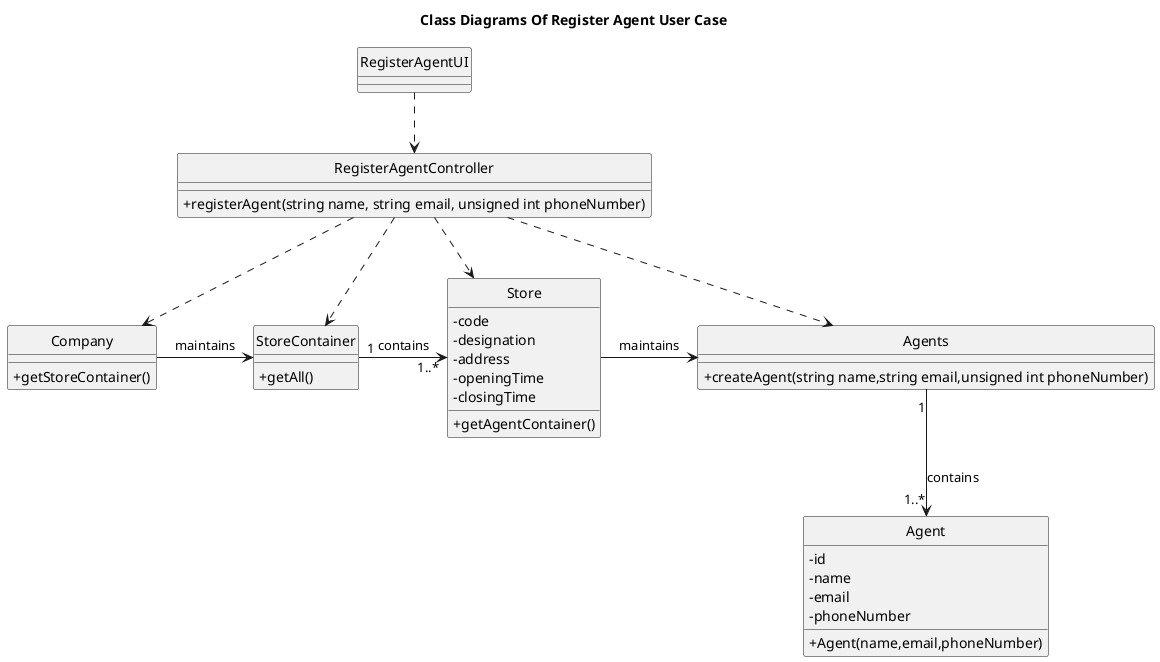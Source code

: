 @startuml
'https://plantuml.com/class-diagram

hide circle
skinparam classAttributeIconSize 0

title Class Diagrams Of Register Agent User Case

class RegisterAgentUI {

}

class RegisterAgentController {
    +registerAgent(string name, string email, unsigned int phoneNumber)
}

class Agents {
    +createAgent(string name,string email,unsigned int phoneNumber)
}

class StoreContainer {
    +getAll()
}

class Company{
    +getStoreContainer()
}

class Agent {
    -id
    -name
    -email
    -phoneNumber
    +Agent(name,email,phoneNumber)
}

class Store {
    -code
    -designation
    -address
    -openingTime
    -closingTime
    +getAgentContainer()
}


RegisterAgentUI ..> RegisterAgentController

RegisterAgentController ..> Company

RegisterAgentController ..> StoreContainer

RegisterAgentController ..> Store

RegisterAgentController ..> Agents

Company -> StoreContainer: maintains

StoreContainer "1" -> "1..*" Store: contains

Store -> Agents: maintains

Agents "1" -down-> "1..*" Agent: contains




@enduml